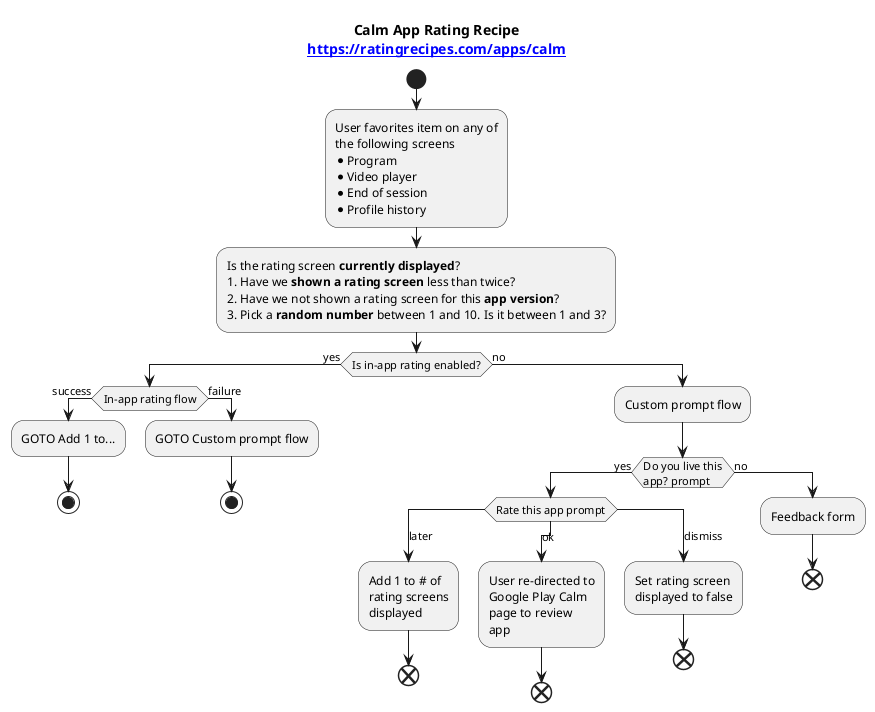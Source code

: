@startuml

title Calm App Rating Recipe\n[[https://ratingrecipes.com/apps/calm]]

start

:User favorites item on any of
the following screens
* Program
* Video player
* End of session
* Profile history;
:Is the rating screen **currently displayed**?
# Have we **shown a rating screen** less than twice?
# Have we not shown a rating screen for this **app version**?
# Pick a **random number** between 1 and 10. Is it between 1 and 3?;

if (Is in-app rating enabled?) then (yes)
    if (In-app rating flow) then (success)
        :GOTO Add 1 to...;
        stop
    else (failure)
        :GOTO Custom prompt flow;
        stop
    endif
else (no)
    :Custom prompt flow;
        if (Do you live this\napp? prompt) then (yes)
            switch (Rate this app prompt)
            case (later)
                :Add 1 to # of
                rating screens
                displayed;
                end
            case (ok)
                :User re-directed to
                Google Play Calm
                page to review
                app;
                end
            case (dismiss)
                :Set rating screen
                displayed to false;
                end
            endswitch
        else (no)
            :Feedback form;
            end
        endif
endif

@enduml